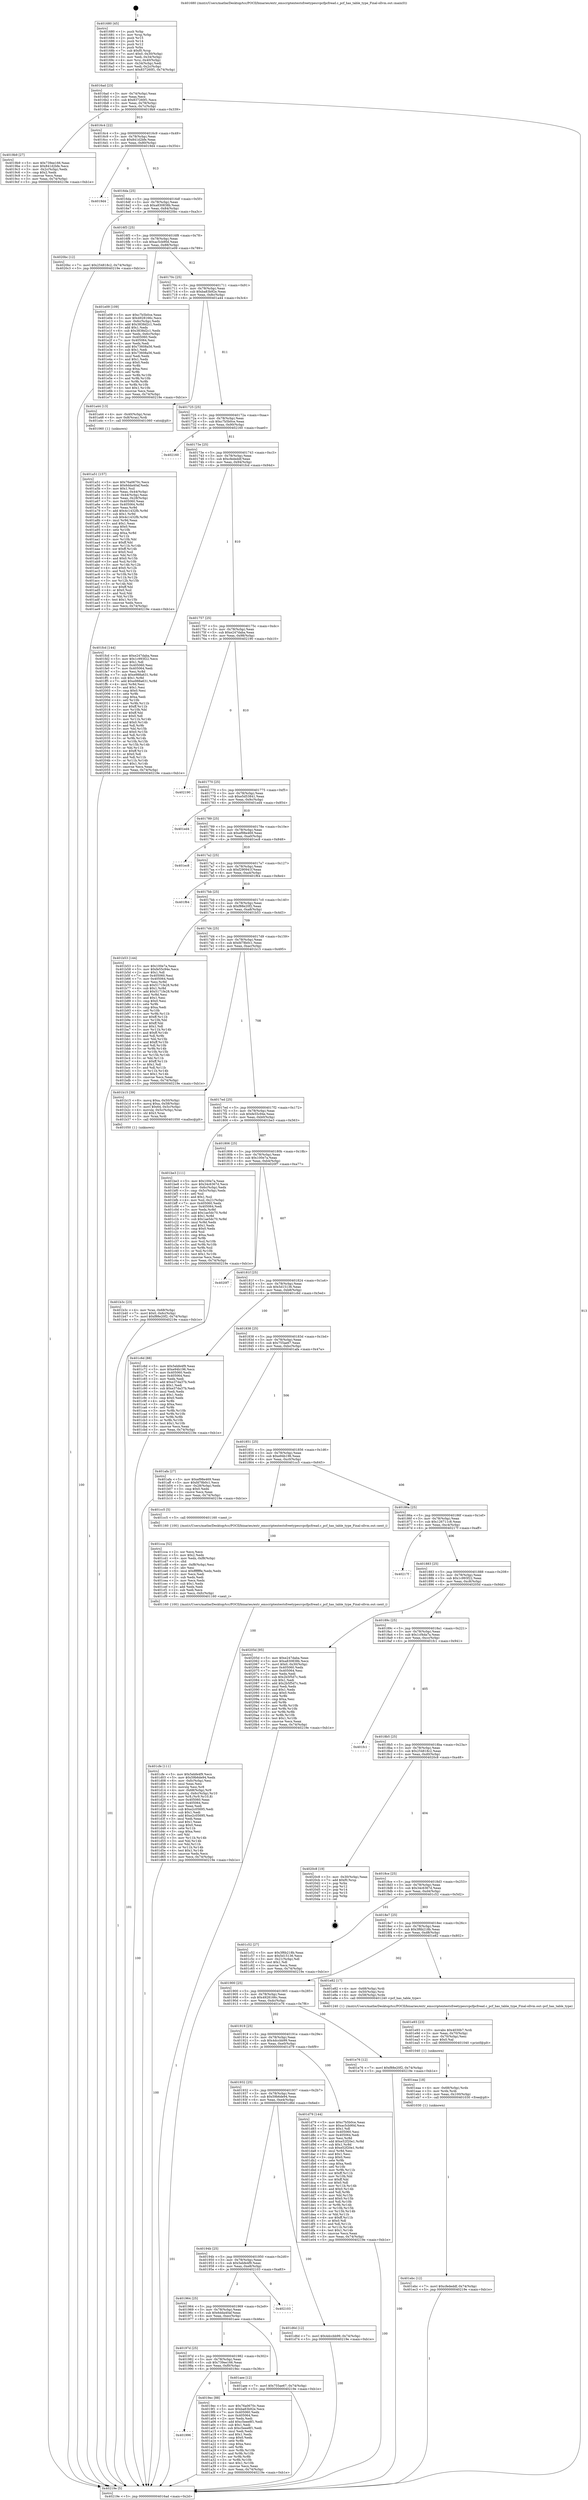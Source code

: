 digraph "0x401680" {
  label = "0x401680 (/mnt/c/Users/mathe/Desktop/tcc/POCII/binaries/extr_emscriptentestsfreetypesrcpcfpcfread.c_pcf_has_table_type_Final-ollvm.out::main(0))"
  labelloc = "t"
  node[shape=record]

  Entry [label="",width=0.3,height=0.3,shape=circle,fillcolor=black,style=filled]
  "0x4016ad" [label="{
     0x4016ad [23]\l
     | [instrs]\l
     &nbsp;&nbsp;0x4016ad \<+3\>: mov -0x74(%rbp),%eax\l
     &nbsp;&nbsp;0x4016b0 \<+2\>: mov %eax,%ecx\l
     &nbsp;&nbsp;0x4016b2 \<+6\>: sub $0x837260f1,%ecx\l
     &nbsp;&nbsp;0x4016b8 \<+3\>: mov %eax,-0x78(%rbp)\l
     &nbsp;&nbsp;0x4016bb \<+3\>: mov %ecx,-0x7c(%rbp)\l
     &nbsp;&nbsp;0x4016be \<+6\>: je 00000000004019b9 \<main+0x339\>\l
  }"]
  "0x4019b9" [label="{
     0x4019b9 [27]\l
     | [instrs]\l
     &nbsp;&nbsp;0x4019b9 \<+5\>: mov $0x739ee166,%eax\l
     &nbsp;&nbsp;0x4019be \<+5\>: mov $0x841d2bfe,%ecx\l
     &nbsp;&nbsp;0x4019c3 \<+3\>: mov -0x2c(%rbp),%edx\l
     &nbsp;&nbsp;0x4019c6 \<+3\>: cmp $0x2,%edx\l
     &nbsp;&nbsp;0x4019c9 \<+3\>: cmovne %ecx,%eax\l
     &nbsp;&nbsp;0x4019cc \<+3\>: mov %eax,-0x74(%rbp)\l
     &nbsp;&nbsp;0x4019cf \<+5\>: jmp 000000000040219e \<main+0xb1e\>\l
  }"]
  "0x4016c4" [label="{
     0x4016c4 [22]\l
     | [instrs]\l
     &nbsp;&nbsp;0x4016c4 \<+5\>: jmp 00000000004016c9 \<main+0x49\>\l
     &nbsp;&nbsp;0x4016c9 \<+3\>: mov -0x78(%rbp),%eax\l
     &nbsp;&nbsp;0x4016cc \<+5\>: sub $0x841d2bfe,%eax\l
     &nbsp;&nbsp;0x4016d1 \<+3\>: mov %eax,-0x80(%rbp)\l
     &nbsp;&nbsp;0x4016d4 \<+6\>: je 00000000004019d4 \<main+0x354\>\l
  }"]
  "0x40219e" [label="{
     0x40219e [5]\l
     | [instrs]\l
     &nbsp;&nbsp;0x40219e \<+5\>: jmp 00000000004016ad \<main+0x2d\>\l
  }"]
  "0x401680" [label="{
     0x401680 [45]\l
     | [instrs]\l
     &nbsp;&nbsp;0x401680 \<+1\>: push %rbp\l
     &nbsp;&nbsp;0x401681 \<+3\>: mov %rsp,%rbp\l
     &nbsp;&nbsp;0x401684 \<+2\>: push %r15\l
     &nbsp;&nbsp;0x401686 \<+2\>: push %r14\l
     &nbsp;&nbsp;0x401688 \<+2\>: push %r12\l
     &nbsp;&nbsp;0x40168a \<+1\>: push %rbx\l
     &nbsp;&nbsp;0x40168b \<+7\>: sub $0xf0,%rsp\l
     &nbsp;&nbsp;0x401692 \<+7\>: movl $0x0,-0x30(%rbp)\l
     &nbsp;&nbsp;0x401699 \<+3\>: mov %edi,-0x34(%rbp)\l
     &nbsp;&nbsp;0x40169c \<+4\>: mov %rsi,-0x40(%rbp)\l
     &nbsp;&nbsp;0x4016a0 \<+3\>: mov -0x34(%rbp),%edi\l
     &nbsp;&nbsp;0x4016a3 \<+3\>: mov %edi,-0x2c(%rbp)\l
     &nbsp;&nbsp;0x4016a6 \<+7\>: movl $0x837260f1,-0x74(%rbp)\l
  }"]
  Exit [label="",width=0.3,height=0.3,shape=circle,fillcolor=black,style=filled,peripheries=2]
  "0x4019d4" [label="{
     0x4019d4\l
  }", style=dashed]
  "0x4016da" [label="{
     0x4016da [25]\l
     | [instrs]\l
     &nbsp;&nbsp;0x4016da \<+5\>: jmp 00000000004016df \<main+0x5f\>\l
     &nbsp;&nbsp;0x4016df \<+3\>: mov -0x78(%rbp),%eax\l
     &nbsp;&nbsp;0x4016e2 \<+5\>: sub $0xa830838b,%eax\l
     &nbsp;&nbsp;0x4016e7 \<+6\>: mov %eax,-0x84(%rbp)\l
     &nbsp;&nbsp;0x4016ed \<+6\>: je 00000000004020bc \<main+0xa3c\>\l
  }"]
  "0x401ebc" [label="{
     0x401ebc [12]\l
     | [instrs]\l
     &nbsp;&nbsp;0x401ebc \<+7\>: movl $0xcfededdf,-0x74(%rbp)\l
     &nbsp;&nbsp;0x401ec3 \<+5\>: jmp 000000000040219e \<main+0xb1e\>\l
  }"]
  "0x4020bc" [label="{
     0x4020bc [12]\l
     | [instrs]\l
     &nbsp;&nbsp;0x4020bc \<+7\>: movl $0x254818c2,-0x74(%rbp)\l
     &nbsp;&nbsp;0x4020c3 \<+5\>: jmp 000000000040219e \<main+0xb1e\>\l
  }"]
  "0x4016f3" [label="{
     0x4016f3 [25]\l
     | [instrs]\l
     &nbsp;&nbsp;0x4016f3 \<+5\>: jmp 00000000004016f8 \<main+0x78\>\l
     &nbsp;&nbsp;0x4016f8 \<+3\>: mov -0x78(%rbp),%eax\l
     &nbsp;&nbsp;0x4016fb \<+5\>: sub $0xac5cb90d,%eax\l
     &nbsp;&nbsp;0x401700 \<+6\>: mov %eax,-0x88(%rbp)\l
     &nbsp;&nbsp;0x401706 \<+6\>: je 0000000000401e09 \<main+0x789\>\l
  }"]
  "0x401eaa" [label="{
     0x401eaa [18]\l
     | [instrs]\l
     &nbsp;&nbsp;0x401eaa \<+4\>: mov -0x68(%rbp),%rdx\l
     &nbsp;&nbsp;0x401eae \<+3\>: mov %rdx,%rdi\l
     &nbsp;&nbsp;0x401eb1 \<+6\>: mov %eax,-0x100(%rbp)\l
     &nbsp;&nbsp;0x401eb7 \<+5\>: call 0000000000401030 \<free@plt\>\l
     | [calls]\l
     &nbsp;&nbsp;0x401030 \{1\} (unknown)\l
  }"]
  "0x401e09" [label="{
     0x401e09 [109]\l
     | [instrs]\l
     &nbsp;&nbsp;0x401e09 \<+5\>: mov $0xc7b5b0ce,%eax\l
     &nbsp;&nbsp;0x401e0e \<+5\>: mov $0x4928166c,%ecx\l
     &nbsp;&nbsp;0x401e13 \<+3\>: mov -0x6c(%rbp),%edx\l
     &nbsp;&nbsp;0x401e16 \<+6\>: add $0x3838d2c1,%edx\l
     &nbsp;&nbsp;0x401e1c \<+3\>: add $0x1,%edx\l
     &nbsp;&nbsp;0x401e1f \<+6\>: sub $0x3838d2c1,%edx\l
     &nbsp;&nbsp;0x401e25 \<+3\>: mov %edx,-0x6c(%rbp)\l
     &nbsp;&nbsp;0x401e28 \<+7\>: mov 0x405060,%edx\l
     &nbsp;&nbsp;0x401e2f \<+7\>: mov 0x405064,%esi\l
     &nbsp;&nbsp;0x401e36 \<+2\>: mov %edx,%edi\l
     &nbsp;&nbsp;0x401e38 \<+6\>: add $0x73608a56,%edi\l
     &nbsp;&nbsp;0x401e3e \<+3\>: sub $0x1,%edi\l
     &nbsp;&nbsp;0x401e41 \<+6\>: sub $0x73608a56,%edi\l
     &nbsp;&nbsp;0x401e47 \<+3\>: imul %edi,%edx\l
     &nbsp;&nbsp;0x401e4a \<+3\>: and $0x1,%edx\l
     &nbsp;&nbsp;0x401e4d \<+3\>: cmp $0x0,%edx\l
     &nbsp;&nbsp;0x401e50 \<+4\>: sete %r8b\l
     &nbsp;&nbsp;0x401e54 \<+3\>: cmp $0xa,%esi\l
     &nbsp;&nbsp;0x401e57 \<+4\>: setl %r9b\l
     &nbsp;&nbsp;0x401e5b \<+3\>: mov %r8b,%r10b\l
     &nbsp;&nbsp;0x401e5e \<+3\>: and %r9b,%r10b\l
     &nbsp;&nbsp;0x401e61 \<+3\>: xor %r9b,%r8b\l
     &nbsp;&nbsp;0x401e64 \<+3\>: or %r8b,%r10b\l
     &nbsp;&nbsp;0x401e67 \<+4\>: test $0x1,%r10b\l
     &nbsp;&nbsp;0x401e6b \<+3\>: cmovne %ecx,%eax\l
     &nbsp;&nbsp;0x401e6e \<+3\>: mov %eax,-0x74(%rbp)\l
     &nbsp;&nbsp;0x401e71 \<+5\>: jmp 000000000040219e \<main+0xb1e\>\l
  }"]
  "0x40170c" [label="{
     0x40170c [25]\l
     | [instrs]\l
     &nbsp;&nbsp;0x40170c \<+5\>: jmp 0000000000401711 \<main+0x91\>\l
     &nbsp;&nbsp;0x401711 \<+3\>: mov -0x78(%rbp),%eax\l
     &nbsp;&nbsp;0x401714 \<+5\>: sub $0xba83b92e,%eax\l
     &nbsp;&nbsp;0x401719 \<+6\>: mov %eax,-0x8c(%rbp)\l
     &nbsp;&nbsp;0x40171f \<+6\>: je 0000000000401a44 \<main+0x3c4\>\l
  }"]
  "0x401e93" [label="{
     0x401e93 [23]\l
     | [instrs]\l
     &nbsp;&nbsp;0x401e93 \<+10\>: movabs $0x4030b7,%rdi\l
     &nbsp;&nbsp;0x401e9d \<+3\>: mov %eax,-0x70(%rbp)\l
     &nbsp;&nbsp;0x401ea0 \<+3\>: mov -0x70(%rbp),%esi\l
     &nbsp;&nbsp;0x401ea3 \<+2\>: mov $0x0,%al\l
     &nbsp;&nbsp;0x401ea5 \<+5\>: call 0000000000401040 \<printf@plt\>\l
     | [calls]\l
     &nbsp;&nbsp;0x401040 \{1\} (unknown)\l
  }"]
  "0x401a44" [label="{
     0x401a44 [13]\l
     | [instrs]\l
     &nbsp;&nbsp;0x401a44 \<+4\>: mov -0x40(%rbp),%rax\l
     &nbsp;&nbsp;0x401a48 \<+4\>: mov 0x8(%rax),%rdi\l
     &nbsp;&nbsp;0x401a4c \<+5\>: call 0000000000401060 \<atoi@plt\>\l
     | [calls]\l
     &nbsp;&nbsp;0x401060 \{1\} (unknown)\l
  }"]
  "0x401725" [label="{
     0x401725 [25]\l
     | [instrs]\l
     &nbsp;&nbsp;0x401725 \<+5\>: jmp 000000000040172a \<main+0xaa\>\l
     &nbsp;&nbsp;0x40172a \<+3\>: mov -0x78(%rbp),%eax\l
     &nbsp;&nbsp;0x40172d \<+5\>: sub $0xc7b5b0ce,%eax\l
     &nbsp;&nbsp;0x401732 \<+6\>: mov %eax,-0x90(%rbp)\l
     &nbsp;&nbsp;0x401738 \<+6\>: je 0000000000402160 \<main+0xae0\>\l
  }"]
  "0x401cfe" [label="{
     0x401cfe [111]\l
     | [instrs]\l
     &nbsp;&nbsp;0x401cfe \<+5\>: mov $0x5ebfe4f9,%ecx\l
     &nbsp;&nbsp;0x401d03 \<+5\>: mov $0x59b6de94,%edx\l
     &nbsp;&nbsp;0x401d08 \<+6\>: mov -0xfc(%rbp),%esi\l
     &nbsp;&nbsp;0x401d0e \<+3\>: imul %eax,%esi\l
     &nbsp;&nbsp;0x401d11 \<+3\>: movslq %esi,%r8\l
     &nbsp;&nbsp;0x401d14 \<+4\>: mov -0x68(%rbp),%r9\l
     &nbsp;&nbsp;0x401d18 \<+4\>: movslq -0x6c(%rbp),%r10\l
     &nbsp;&nbsp;0x401d1c \<+4\>: mov %r8,(%r9,%r10,8)\l
     &nbsp;&nbsp;0x401d20 \<+7\>: mov 0x405060,%eax\l
     &nbsp;&nbsp;0x401d27 \<+7\>: mov 0x405064,%esi\l
     &nbsp;&nbsp;0x401d2e \<+2\>: mov %eax,%edi\l
     &nbsp;&nbsp;0x401d30 \<+6\>: sub $0xe2c05695,%edi\l
     &nbsp;&nbsp;0x401d36 \<+3\>: sub $0x1,%edi\l
     &nbsp;&nbsp;0x401d39 \<+6\>: add $0xe2c05695,%edi\l
     &nbsp;&nbsp;0x401d3f \<+3\>: imul %edi,%eax\l
     &nbsp;&nbsp;0x401d42 \<+3\>: and $0x1,%eax\l
     &nbsp;&nbsp;0x401d45 \<+3\>: cmp $0x0,%eax\l
     &nbsp;&nbsp;0x401d48 \<+4\>: sete %r11b\l
     &nbsp;&nbsp;0x401d4c \<+3\>: cmp $0xa,%esi\l
     &nbsp;&nbsp;0x401d4f \<+3\>: setl %bl\l
     &nbsp;&nbsp;0x401d52 \<+3\>: mov %r11b,%r14b\l
     &nbsp;&nbsp;0x401d55 \<+3\>: and %bl,%r14b\l
     &nbsp;&nbsp;0x401d58 \<+3\>: xor %bl,%r11b\l
     &nbsp;&nbsp;0x401d5b \<+3\>: or %r11b,%r14b\l
     &nbsp;&nbsp;0x401d5e \<+4\>: test $0x1,%r14b\l
     &nbsp;&nbsp;0x401d62 \<+3\>: cmovne %edx,%ecx\l
     &nbsp;&nbsp;0x401d65 \<+3\>: mov %ecx,-0x74(%rbp)\l
     &nbsp;&nbsp;0x401d68 \<+5\>: jmp 000000000040219e \<main+0xb1e\>\l
  }"]
  "0x402160" [label="{
     0x402160\l
  }", style=dashed]
  "0x40173e" [label="{
     0x40173e [25]\l
     | [instrs]\l
     &nbsp;&nbsp;0x40173e \<+5\>: jmp 0000000000401743 \<main+0xc3\>\l
     &nbsp;&nbsp;0x401743 \<+3\>: mov -0x78(%rbp),%eax\l
     &nbsp;&nbsp;0x401746 \<+5\>: sub $0xcfededdf,%eax\l
     &nbsp;&nbsp;0x40174b \<+6\>: mov %eax,-0x94(%rbp)\l
     &nbsp;&nbsp;0x401751 \<+6\>: je 0000000000401fcd \<main+0x94d\>\l
  }"]
  "0x401cca" [label="{
     0x401cca [52]\l
     | [instrs]\l
     &nbsp;&nbsp;0x401cca \<+2\>: xor %ecx,%ecx\l
     &nbsp;&nbsp;0x401ccc \<+5\>: mov $0x2,%edx\l
     &nbsp;&nbsp;0x401cd1 \<+6\>: mov %edx,-0xf8(%rbp)\l
     &nbsp;&nbsp;0x401cd7 \<+1\>: cltd\l
     &nbsp;&nbsp;0x401cd8 \<+6\>: mov -0xf8(%rbp),%esi\l
     &nbsp;&nbsp;0x401cde \<+2\>: idiv %esi\l
     &nbsp;&nbsp;0x401ce0 \<+6\>: imul $0xfffffffe,%edx,%edx\l
     &nbsp;&nbsp;0x401ce6 \<+2\>: mov %ecx,%edi\l
     &nbsp;&nbsp;0x401ce8 \<+2\>: sub %edx,%edi\l
     &nbsp;&nbsp;0x401cea \<+2\>: mov %ecx,%edx\l
     &nbsp;&nbsp;0x401cec \<+3\>: sub $0x1,%edx\l
     &nbsp;&nbsp;0x401cef \<+2\>: add %edx,%edi\l
     &nbsp;&nbsp;0x401cf1 \<+2\>: sub %edi,%ecx\l
     &nbsp;&nbsp;0x401cf3 \<+6\>: mov %ecx,-0xfc(%rbp)\l
     &nbsp;&nbsp;0x401cf9 \<+5\>: call 0000000000401160 \<next_i\>\l
     | [calls]\l
     &nbsp;&nbsp;0x401160 \{100\} (/mnt/c/Users/mathe/Desktop/tcc/POCII/binaries/extr_emscriptentestsfreetypesrcpcfpcfread.c_pcf_has_table_type_Final-ollvm.out::next_i)\l
  }"]
  "0x401fcd" [label="{
     0x401fcd [144]\l
     | [instrs]\l
     &nbsp;&nbsp;0x401fcd \<+5\>: mov $0xe247daba,%eax\l
     &nbsp;&nbsp;0x401fd2 \<+5\>: mov $0x1c993f22,%ecx\l
     &nbsp;&nbsp;0x401fd7 \<+2\>: mov $0x1,%dl\l
     &nbsp;&nbsp;0x401fd9 \<+7\>: mov 0x405060,%esi\l
     &nbsp;&nbsp;0x401fe0 \<+7\>: mov 0x405064,%edi\l
     &nbsp;&nbsp;0x401fe7 \<+3\>: mov %esi,%r8d\l
     &nbsp;&nbsp;0x401fea \<+7\>: sub $0xe988a631,%r8d\l
     &nbsp;&nbsp;0x401ff1 \<+4\>: sub $0x1,%r8d\l
     &nbsp;&nbsp;0x401ff5 \<+7\>: add $0xe988a631,%r8d\l
     &nbsp;&nbsp;0x401ffc \<+4\>: imul %r8d,%esi\l
     &nbsp;&nbsp;0x402000 \<+3\>: and $0x1,%esi\l
     &nbsp;&nbsp;0x402003 \<+3\>: cmp $0x0,%esi\l
     &nbsp;&nbsp;0x402006 \<+4\>: sete %r9b\l
     &nbsp;&nbsp;0x40200a \<+3\>: cmp $0xa,%edi\l
     &nbsp;&nbsp;0x40200d \<+4\>: setl %r10b\l
     &nbsp;&nbsp;0x402011 \<+3\>: mov %r9b,%r11b\l
     &nbsp;&nbsp;0x402014 \<+4\>: xor $0xff,%r11b\l
     &nbsp;&nbsp;0x402018 \<+3\>: mov %r10b,%bl\l
     &nbsp;&nbsp;0x40201b \<+3\>: xor $0xff,%bl\l
     &nbsp;&nbsp;0x40201e \<+3\>: xor $0x0,%dl\l
     &nbsp;&nbsp;0x402021 \<+3\>: mov %r11b,%r14b\l
     &nbsp;&nbsp;0x402024 \<+4\>: and $0x0,%r14b\l
     &nbsp;&nbsp;0x402028 \<+3\>: and %dl,%r9b\l
     &nbsp;&nbsp;0x40202b \<+3\>: mov %bl,%r15b\l
     &nbsp;&nbsp;0x40202e \<+4\>: and $0x0,%r15b\l
     &nbsp;&nbsp;0x402032 \<+3\>: and %dl,%r10b\l
     &nbsp;&nbsp;0x402035 \<+3\>: or %r9b,%r14b\l
     &nbsp;&nbsp;0x402038 \<+3\>: or %r10b,%r15b\l
     &nbsp;&nbsp;0x40203b \<+3\>: xor %r15b,%r14b\l
     &nbsp;&nbsp;0x40203e \<+3\>: or %bl,%r11b\l
     &nbsp;&nbsp;0x402041 \<+4\>: xor $0xff,%r11b\l
     &nbsp;&nbsp;0x402045 \<+3\>: or $0x0,%dl\l
     &nbsp;&nbsp;0x402048 \<+3\>: and %dl,%r11b\l
     &nbsp;&nbsp;0x40204b \<+3\>: or %r11b,%r14b\l
     &nbsp;&nbsp;0x40204e \<+4\>: test $0x1,%r14b\l
     &nbsp;&nbsp;0x402052 \<+3\>: cmovne %ecx,%eax\l
     &nbsp;&nbsp;0x402055 \<+3\>: mov %eax,-0x74(%rbp)\l
     &nbsp;&nbsp;0x402058 \<+5\>: jmp 000000000040219e \<main+0xb1e\>\l
  }"]
  "0x401757" [label="{
     0x401757 [25]\l
     | [instrs]\l
     &nbsp;&nbsp;0x401757 \<+5\>: jmp 000000000040175c \<main+0xdc\>\l
     &nbsp;&nbsp;0x40175c \<+3\>: mov -0x78(%rbp),%eax\l
     &nbsp;&nbsp;0x40175f \<+5\>: sub $0xe247daba,%eax\l
     &nbsp;&nbsp;0x401764 \<+6\>: mov %eax,-0x98(%rbp)\l
     &nbsp;&nbsp;0x40176a \<+6\>: je 0000000000402190 \<main+0xb10\>\l
  }"]
  "0x401b3c" [label="{
     0x401b3c [23]\l
     | [instrs]\l
     &nbsp;&nbsp;0x401b3c \<+4\>: mov %rax,-0x68(%rbp)\l
     &nbsp;&nbsp;0x401b40 \<+7\>: movl $0x0,-0x6c(%rbp)\l
     &nbsp;&nbsp;0x401b47 \<+7\>: movl $0xf88e20f2,-0x74(%rbp)\l
     &nbsp;&nbsp;0x401b4e \<+5\>: jmp 000000000040219e \<main+0xb1e\>\l
  }"]
  "0x402190" [label="{
     0x402190\l
  }", style=dashed]
  "0x401770" [label="{
     0x401770 [25]\l
     | [instrs]\l
     &nbsp;&nbsp;0x401770 \<+5\>: jmp 0000000000401775 \<main+0xf5\>\l
     &nbsp;&nbsp;0x401775 \<+3\>: mov -0x78(%rbp),%eax\l
     &nbsp;&nbsp;0x401778 \<+5\>: sub $0xe5d53841,%eax\l
     &nbsp;&nbsp;0x40177d \<+6\>: mov %eax,-0x9c(%rbp)\l
     &nbsp;&nbsp;0x401783 \<+6\>: je 0000000000401ed4 \<main+0x854\>\l
  }"]
  "0x401a51" [label="{
     0x401a51 [157]\l
     | [instrs]\l
     &nbsp;&nbsp;0x401a51 \<+5\>: mov $0x76a0670c,%ecx\l
     &nbsp;&nbsp;0x401a56 \<+5\>: mov $0x6dda40af,%edx\l
     &nbsp;&nbsp;0x401a5b \<+3\>: mov $0x1,%sil\l
     &nbsp;&nbsp;0x401a5e \<+3\>: mov %eax,-0x44(%rbp)\l
     &nbsp;&nbsp;0x401a61 \<+3\>: mov -0x44(%rbp),%eax\l
     &nbsp;&nbsp;0x401a64 \<+3\>: mov %eax,-0x28(%rbp)\l
     &nbsp;&nbsp;0x401a67 \<+7\>: mov 0x405060,%eax\l
     &nbsp;&nbsp;0x401a6e \<+8\>: mov 0x405064,%r8d\l
     &nbsp;&nbsp;0x401a76 \<+3\>: mov %eax,%r9d\l
     &nbsp;&nbsp;0x401a79 \<+7\>: add $0x4c1432fb,%r9d\l
     &nbsp;&nbsp;0x401a80 \<+4\>: sub $0x1,%r9d\l
     &nbsp;&nbsp;0x401a84 \<+7\>: sub $0x4c1432fb,%r9d\l
     &nbsp;&nbsp;0x401a8b \<+4\>: imul %r9d,%eax\l
     &nbsp;&nbsp;0x401a8f \<+3\>: and $0x1,%eax\l
     &nbsp;&nbsp;0x401a92 \<+3\>: cmp $0x0,%eax\l
     &nbsp;&nbsp;0x401a95 \<+4\>: sete %r10b\l
     &nbsp;&nbsp;0x401a99 \<+4\>: cmp $0xa,%r8d\l
     &nbsp;&nbsp;0x401a9d \<+4\>: setl %r11b\l
     &nbsp;&nbsp;0x401aa1 \<+3\>: mov %r10b,%bl\l
     &nbsp;&nbsp;0x401aa4 \<+3\>: xor $0xff,%bl\l
     &nbsp;&nbsp;0x401aa7 \<+3\>: mov %r11b,%r14b\l
     &nbsp;&nbsp;0x401aaa \<+4\>: xor $0xff,%r14b\l
     &nbsp;&nbsp;0x401aae \<+4\>: xor $0x0,%sil\l
     &nbsp;&nbsp;0x401ab2 \<+3\>: mov %bl,%r15b\l
     &nbsp;&nbsp;0x401ab5 \<+4\>: and $0x0,%r15b\l
     &nbsp;&nbsp;0x401ab9 \<+3\>: and %sil,%r10b\l
     &nbsp;&nbsp;0x401abc \<+3\>: mov %r14b,%r12b\l
     &nbsp;&nbsp;0x401abf \<+4\>: and $0x0,%r12b\l
     &nbsp;&nbsp;0x401ac3 \<+3\>: and %sil,%r11b\l
     &nbsp;&nbsp;0x401ac6 \<+3\>: or %r10b,%r15b\l
     &nbsp;&nbsp;0x401ac9 \<+3\>: or %r11b,%r12b\l
     &nbsp;&nbsp;0x401acc \<+3\>: xor %r12b,%r15b\l
     &nbsp;&nbsp;0x401acf \<+3\>: or %r14b,%bl\l
     &nbsp;&nbsp;0x401ad2 \<+3\>: xor $0xff,%bl\l
     &nbsp;&nbsp;0x401ad5 \<+4\>: or $0x0,%sil\l
     &nbsp;&nbsp;0x401ad9 \<+3\>: and %sil,%bl\l
     &nbsp;&nbsp;0x401adc \<+3\>: or %bl,%r15b\l
     &nbsp;&nbsp;0x401adf \<+4\>: test $0x1,%r15b\l
     &nbsp;&nbsp;0x401ae3 \<+3\>: cmovne %edx,%ecx\l
     &nbsp;&nbsp;0x401ae6 \<+3\>: mov %ecx,-0x74(%rbp)\l
     &nbsp;&nbsp;0x401ae9 \<+5\>: jmp 000000000040219e \<main+0xb1e\>\l
  }"]
  "0x401ed4" [label="{
     0x401ed4\l
  }", style=dashed]
  "0x401789" [label="{
     0x401789 [25]\l
     | [instrs]\l
     &nbsp;&nbsp;0x401789 \<+5\>: jmp 000000000040178e \<main+0x10e\>\l
     &nbsp;&nbsp;0x40178e \<+3\>: mov -0x78(%rbp),%eax\l
     &nbsp;&nbsp;0x401791 \<+5\>: sub $0xef98e469,%eax\l
     &nbsp;&nbsp;0x401796 \<+6\>: mov %eax,-0xa0(%rbp)\l
     &nbsp;&nbsp;0x40179c \<+6\>: je 0000000000401ec8 \<main+0x848\>\l
  }"]
  "0x401996" [label="{
     0x401996\l
  }", style=dashed]
  "0x401ec8" [label="{
     0x401ec8\l
  }", style=dashed]
  "0x4017a2" [label="{
     0x4017a2 [25]\l
     | [instrs]\l
     &nbsp;&nbsp;0x4017a2 \<+5\>: jmp 00000000004017a7 \<main+0x127\>\l
     &nbsp;&nbsp;0x4017a7 \<+3\>: mov -0x78(%rbp),%eax\l
     &nbsp;&nbsp;0x4017aa \<+5\>: sub $0xf290941f,%eax\l
     &nbsp;&nbsp;0x4017af \<+6\>: mov %eax,-0xa4(%rbp)\l
     &nbsp;&nbsp;0x4017b5 \<+6\>: je 0000000000401f64 \<main+0x8e4\>\l
  }"]
  "0x4019ec" [label="{
     0x4019ec [88]\l
     | [instrs]\l
     &nbsp;&nbsp;0x4019ec \<+5\>: mov $0x76a0670c,%eax\l
     &nbsp;&nbsp;0x4019f1 \<+5\>: mov $0xba83b92e,%ecx\l
     &nbsp;&nbsp;0x4019f6 \<+7\>: mov 0x405060,%edx\l
     &nbsp;&nbsp;0x4019fd \<+7\>: mov 0x405064,%esi\l
     &nbsp;&nbsp;0x401a04 \<+2\>: mov %edx,%edi\l
     &nbsp;&nbsp;0x401a06 \<+6\>: add $0xc5eee8f1,%edi\l
     &nbsp;&nbsp;0x401a0c \<+3\>: sub $0x1,%edi\l
     &nbsp;&nbsp;0x401a0f \<+6\>: sub $0xc5eee8f1,%edi\l
     &nbsp;&nbsp;0x401a15 \<+3\>: imul %edi,%edx\l
     &nbsp;&nbsp;0x401a18 \<+3\>: and $0x1,%edx\l
     &nbsp;&nbsp;0x401a1b \<+3\>: cmp $0x0,%edx\l
     &nbsp;&nbsp;0x401a1e \<+4\>: sete %r8b\l
     &nbsp;&nbsp;0x401a22 \<+3\>: cmp $0xa,%esi\l
     &nbsp;&nbsp;0x401a25 \<+4\>: setl %r9b\l
     &nbsp;&nbsp;0x401a29 \<+3\>: mov %r8b,%r10b\l
     &nbsp;&nbsp;0x401a2c \<+3\>: and %r9b,%r10b\l
     &nbsp;&nbsp;0x401a2f \<+3\>: xor %r9b,%r8b\l
     &nbsp;&nbsp;0x401a32 \<+3\>: or %r8b,%r10b\l
     &nbsp;&nbsp;0x401a35 \<+4\>: test $0x1,%r10b\l
     &nbsp;&nbsp;0x401a39 \<+3\>: cmovne %ecx,%eax\l
     &nbsp;&nbsp;0x401a3c \<+3\>: mov %eax,-0x74(%rbp)\l
     &nbsp;&nbsp;0x401a3f \<+5\>: jmp 000000000040219e \<main+0xb1e\>\l
  }"]
  "0x401f64" [label="{
     0x401f64\l
  }", style=dashed]
  "0x4017bb" [label="{
     0x4017bb [25]\l
     | [instrs]\l
     &nbsp;&nbsp;0x4017bb \<+5\>: jmp 00000000004017c0 \<main+0x140\>\l
     &nbsp;&nbsp;0x4017c0 \<+3\>: mov -0x78(%rbp),%eax\l
     &nbsp;&nbsp;0x4017c3 \<+5\>: sub $0xf88e20f2,%eax\l
     &nbsp;&nbsp;0x4017c8 \<+6\>: mov %eax,-0xa8(%rbp)\l
     &nbsp;&nbsp;0x4017ce \<+6\>: je 0000000000401b53 \<main+0x4d3\>\l
  }"]
  "0x40197d" [label="{
     0x40197d [25]\l
     | [instrs]\l
     &nbsp;&nbsp;0x40197d \<+5\>: jmp 0000000000401982 \<main+0x302\>\l
     &nbsp;&nbsp;0x401982 \<+3\>: mov -0x78(%rbp),%eax\l
     &nbsp;&nbsp;0x401985 \<+5\>: sub $0x739ee166,%eax\l
     &nbsp;&nbsp;0x40198a \<+6\>: mov %eax,-0xf0(%rbp)\l
     &nbsp;&nbsp;0x401990 \<+6\>: je 00000000004019ec \<main+0x36c\>\l
  }"]
  "0x401b53" [label="{
     0x401b53 [144]\l
     | [instrs]\l
     &nbsp;&nbsp;0x401b53 \<+5\>: mov $0x100e7a,%eax\l
     &nbsp;&nbsp;0x401b58 \<+5\>: mov $0xfe55c94e,%ecx\l
     &nbsp;&nbsp;0x401b5d \<+2\>: mov $0x1,%dl\l
     &nbsp;&nbsp;0x401b5f \<+7\>: mov 0x405060,%esi\l
     &nbsp;&nbsp;0x401b66 \<+7\>: mov 0x405064,%edi\l
     &nbsp;&nbsp;0x401b6d \<+3\>: mov %esi,%r8d\l
     &nbsp;&nbsp;0x401b70 \<+7\>: sub $0x5171fe28,%r8d\l
     &nbsp;&nbsp;0x401b77 \<+4\>: sub $0x1,%r8d\l
     &nbsp;&nbsp;0x401b7b \<+7\>: add $0x5171fe28,%r8d\l
     &nbsp;&nbsp;0x401b82 \<+4\>: imul %r8d,%esi\l
     &nbsp;&nbsp;0x401b86 \<+3\>: and $0x1,%esi\l
     &nbsp;&nbsp;0x401b89 \<+3\>: cmp $0x0,%esi\l
     &nbsp;&nbsp;0x401b8c \<+4\>: sete %r9b\l
     &nbsp;&nbsp;0x401b90 \<+3\>: cmp $0xa,%edi\l
     &nbsp;&nbsp;0x401b93 \<+4\>: setl %r10b\l
     &nbsp;&nbsp;0x401b97 \<+3\>: mov %r9b,%r11b\l
     &nbsp;&nbsp;0x401b9a \<+4\>: xor $0xff,%r11b\l
     &nbsp;&nbsp;0x401b9e \<+3\>: mov %r10b,%bl\l
     &nbsp;&nbsp;0x401ba1 \<+3\>: xor $0xff,%bl\l
     &nbsp;&nbsp;0x401ba4 \<+3\>: xor $0x1,%dl\l
     &nbsp;&nbsp;0x401ba7 \<+3\>: mov %r11b,%r14b\l
     &nbsp;&nbsp;0x401baa \<+4\>: and $0xff,%r14b\l
     &nbsp;&nbsp;0x401bae \<+3\>: and %dl,%r9b\l
     &nbsp;&nbsp;0x401bb1 \<+3\>: mov %bl,%r15b\l
     &nbsp;&nbsp;0x401bb4 \<+4\>: and $0xff,%r15b\l
     &nbsp;&nbsp;0x401bb8 \<+3\>: and %dl,%r10b\l
     &nbsp;&nbsp;0x401bbb \<+3\>: or %r9b,%r14b\l
     &nbsp;&nbsp;0x401bbe \<+3\>: or %r10b,%r15b\l
     &nbsp;&nbsp;0x401bc1 \<+3\>: xor %r15b,%r14b\l
     &nbsp;&nbsp;0x401bc4 \<+3\>: or %bl,%r11b\l
     &nbsp;&nbsp;0x401bc7 \<+4\>: xor $0xff,%r11b\l
     &nbsp;&nbsp;0x401bcb \<+3\>: or $0x1,%dl\l
     &nbsp;&nbsp;0x401bce \<+3\>: and %dl,%r11b\l
     &nbsp;&nbsp;0x401bd1 \<+3\>: or %r11b,%r14b\l
     &nbsp;&nbsp;0x401bd4 \<+4\>: test $0x1,%r14b\l
     &nbsp;&nbsp;0x401bd8 \<+3\>: cmovne %ecx,%eax\l
     &nbsp;&nbsp;0x401bdb \<+3\>: mov %eax,-0x74(%rbp)\l
     &nbsp;&nbsp;0x401bde \<+5\>: jmp 000000000040219e \<main+0xb1e\>\l
  }"]
  "0x4017d4" [label="{
     0x4017d4 [25]\l
     | [instrs]\l
     &nbsp;&nbsp;0x4017d4 \<+5\>: jmp 00000000004017d9 \<main+0x159\>\l
     &nbsp;&nbsp;0x4017d9 \<+3\>: mov -0x78(%rbp),%eax\l
     &nbsp;&nbsp;0x4017dc \<+5\>: sub $0xfd78b0c1,%eax\l
     &nbsp;&nbsp;0x4017e1 \<+6\>: mov %eax,-0xac(%rbp)\l
     &nbsp;&nbsp;0x4017e7 \<+6\>: je 0000000000401b15 \<main+0x495\>\l
  }"]
  "0x401aee" [label="{
     0x401aee [12]\l
     | [instrs]\l
     &nbsp;&nbsp;0x401aee \<+7\>: movl $0x755ae67,-0x74(%rbp)\l
     &nbsp;&nbsp;0x401af5 \<+5\>: jmp 000000000040219e \<main+0xb1e\>\l
  }"]
  "0x401b15" [label="{
     0x401b15 [39]\l
     | [instrs]\l
     &nbsp;&nbsp;0x401b15 \<+8\>: movq $0xa,-0x50(%rbp)\l
     &nbsp;&nbsp;0x401b1d \<+8\>: movq $0xa,-0x58(%rbp)\l
     &nbsp;&nbsp;0x401b25 \<+7\>: movl $0x64,-0x5c(%rbp)\l
     &nbsp;&nbsp;0x401b2c \<+4\>: movslq -0x5c(%rbp),%rax\l
     &nbsp;&nbsp;0x401b30 \<+4\>: shl $0x3,%rax\l
     &nbsp;&nbsp;0x401b34 \<+3\>: mov %rax,%rdi\l
     &nbsp;&nbsp;0x401b37 \<+5\>: call 0000000000401050 \<malloc@plt\>\l
     | [calls]\l
     &nbsp;&nbsp;0x401050 \{1\} (unknown)\l
  }"]
  "0x4017ed" [label="{
     0x4017ed [25]\l
     | [instrs]\l
     &nbsp;&nbsp;0x4017ed \<+5\>: jmp 00000000004017f2 \<main+0x172\>\l
     &nbsp;&nbsp;0x4017f2 \<+3\>: mov -0x78(%rbp),%eax\l
     &nbsp;&nbsp;0x4017f5 \<+5\>: sub $0xfe55c94e,%eax\l
     &nbsp;&nbsp;0x4017fa \<+6\>: mov %eax,-0xb0(%rbp)\l
     &nbsp;&nbsp;0x401800 \<+6\>: je 0000000000401be3 \<main+0x563\>\l
  }"]
  "0x401964" [label="{
     0x401964 [25]\l
     | [instrs]\l
     &nbsp;&nbsp;0x401964 \<+5\>: jmp 0000000000401969 \<main+0x2e9\>\l
     &nbsp;&nbsp;0x401969 \<+3\>: mov -0x78(%rbp),%eax\l
     &nbsp;&nbsp;0x40196c \<+5\>: sub $0x6dda40af,%eax\l
     &nbsp;&nbsp;0x401971 \<+6\>: mov %eax,-0xec(%rbp)\l
     &nbsp;&nbsp;0x401977 \<+6\>: je 0000000000401aee \<main+0x46e\>\l
  }"]
  "0x401be3" [label="{
     0x401be3 [111]\l
     | [instrs]\l
     &nbsp;&nbsp;0x401be3 \<+5\>: mov $0x100e7a,%eax\l
     &nbsp;&nbsp;0x401be8 \<+5\>: mov $0x34c6367d,%ecx\l
     &nbsp;&nbsp;0x401bed \<+3\>: mov -0x6c(%rbp),%edx\l
     &nbsp;&nbsp;0x401bf0 \<+3\>: cmp -0x5c(%rbp),%edx\l
     &nbsp;&nbsp;0x401bf3 \<+4\>: setl %sil\l
     &nbsp;&nbsp;0x401bf7 \<+4\>: and $0x1,%sil\l
     &nbsp;&nbsp;0x401bfb \<+4\>: mov %sil,-0x21(%rbp)\l
     &nbsp;&nbsp;0x401bff \<+7\>: mov 0x405060,%edx\l
     &nbsp;&nbsp;0x401c06 \<+7\>: mov 0x405064,%edi\l
     &nbsp;&nbsp;0x401c0d \<+3\>: mov %edx,%r8d\l
     &nbsp;&nbsp;0x401c10 \<+7\>: add $0x1ae5dc70,%r8d\l
     &nbsp;&nbsp;0x401c17 \<+4\>: sub $0x1,%r8d\l
     &nbsp;&nbsp;0x401c1b \<+7\>: sub $0x1ae5dc70,%r8d\l
     &nbsp;&nbsp;0x401c22 \<+4\>: imul %r8d,%edx\l
     &nbsp;&nbsp;0x401c26 \<+3\>: and $0x1,%edx\l
     &nbsp;&nbsp;0x401c29 \<+3\>: cmp $0x0,%edx\l
     &nbsp;&nbsp;0x401c2c \<+4\>: sete %sil\l
     &nbsp;&nbsp;0x401c30 \<+3\>: cmp $0xa,%edi\l
     &nbsp;&nbsp;0x401c33 \<+4\>: setl %r9b\l
     &nbsp;&nbsp;0x401c37 \<+3\>: mov %sil,%r10b\l
     &nbsp;&nbsp;0x401c3a \<+3\>: and %r9b,%r10b\l
     &nbsp;&nbsp;0x401c3d \<+3\>: xor %r9b,%sil\l
     &nbsp;&nbsp;0x401c40 \<+3\>: or %sil,%r10b\l
     &nbsp;&nbsp;0x401c43 \<+4\>: test $0x1,%r10b\l
     &nbsp;&nbsp;0x401c47 \<+3\>: cmovne %ecx,%eax\l
     &nbsp;&nbsp;0x401c4a \<+3\>: mov %eax,-0x74(%rbp)\l
     &nbsp;&nbsp;0x401c4d \<+5\>: jmp 000000000040219e \<main+0xb1e\>\l
  }"]
  "0x401806" [label="{
     0x401806 [25]\l
     | [instrs]\l
     &nbsp;&nbsp;0x401806 \<+5\>: jmp 000000000040180b \<main+0x18b\>\l
     &nbsp;&nbsp;0x40180b \<+3\>: mov -0x78(%rbp),%eax\l
     &nbsp;&nbsp;0x40180e \<+5\>: sub $0x100e7a,%eax\l
     &nbsp;&nbsp;0x401813 \<+6\>: mov %eax,-0xb4(%rbp)\l
     &nbsp;&nbsp;0x401819 \<+6\>: je 00000000004020f7 \<main+0xa77\>\l
  }"]
  "0x402103" [label="{
     0x402103\l
  }", style=dashed]
  "0x4020f7" [label="{
     0x4020f7\l
  }", style=dashed]
  "0x40181f" [label="{
     0x40181f [25]\l
     | [instrs]\l
     &nbsp;&nbsp;0x40181f \<+5\>: jmp 0000000000401824 \<main+0x1a4\>\l
     &nbsp;&nbsp;0x401824 \<+3\>: mov -0x78(%rbp),%eax\l
     &nbsp;&nbsp;0x401827 \<+5\>: sub $0x5d15136,%eax\l
     &nbsp;&nbsp;0x40182c \<+6\>: mov %eax,-0xb8(%rbp)\l
     &nbsp;&nbsp;0x401832 \<+6\>: je 0000000000401c6d \<main+0x5ed\>\l
  }"]
  "0x40194b" [label="{
     0x40194b [25]\l
     | [instrs]\l
     &nbsp;&nbsp;0x40194b \<+5\>: jmp 0000000000401950 \<main+0x2d0\>\l
     &nbsp;&nbsp;0x401950 \<+3\>: mov -0x78(%rbp),%eax\l
     &nbsp;&nbsp;0x401953 \<+5\>: sub $0x5ebfe4f9,%eax\l
     &nbsp;&nbsp;0x401958 \<+6\>: mov %eax,-0xe8(%rbp)\l
     &nbsp;&nbsp;0x40195e \<+6\>: je 0000000000402103 \<main+0xa83\>\l
  }"]
  "0x401c6d" [label="{
     0x401c6d [88]\l
     | [instrs]\l
     &nbsp;&nbsp;0x401c6d \<+5\>: mov $0x5ebfe4f9,%eax\l
     &nbsp;&nbsp;0x401c72 \<+5\>: mov $0xe94b196,%ecx\l
     &nbsp;&nbsp;0x401c77 \<+7\>: mov 0x405060,%edx\l
     &nbsp;&nbsp;0x401c7e \<+7\>: mov 0x405064,%esi\l
     &nbsp;&nbsp;0x401c85 \<+2\>: mov %edx,%edi\l
     &nbsp;&nbsp;0x401c87 \<+6\>: add $0xe37da37b,%edi\l
     &nbsp;&nbsp;0x401c8d \<+3\>: sub $0x1,%edi\l
     &nbsp;&nbsp;0x401c90 \<+6\>: sub $0xe37da37b,%edi\l
     &nbsp;&nbsp;0x401c96 \<+3\>: imul %edi,%edx\l
     &nbsp;&nbsp;0x401c99 \<+3\>: and $0x1,%edx\l
     &nbsp;&nbsp;0x401c9c \<+3\>: cmp $0x0,%edx\l
     &nbsp;&nbsp;0x401c9f \<+4\>: sete %r8b\l
     &nbsp;&nbsp;0x401ca3 \<+3\>: cmp $0xa,%esi\l
     &nbsp;&nbsp;0x401ca6 \<+4\>: setl %r9b\l
     &nbsp;&nbsp;0x401caa \<+3\>: mov %r8b,%r10b\l
     &nbsp;&nbsp;0x401cad \<+3\>: and %r9b,%r10b\l
     &nbsp;&nbsp;0x401cb0 \<+3\>: xor %r9b,%r8b\l
     &nbsp;&nbsp;0x401cb3 \<+3\>: or %r8b,%r10b\l
     &nbsp;&nbsp;0x401cb6 \<+4\>: test $0x1,%r10b\l
     &nbsp;&nbsp;0x401cba \<+3\>: cmovne %ecx,%eax\l
     &nbsp;&nbsp;0x401cbd \<+3\>: mov %eax,-0x74(%rbp)\l
     &nbsp;&nbsp;0x401cc0 \<+5\>: jmp 000000000040219e \<main+0xb1e\>\l
  }"]
  "0x401838" [label="{
     0x401838 [25]\l
     | [instrs]\l
     &nbsp;&nbsp;0x401838 \<+5\>: jmp 000000000040183d \<main+0x1bd\>\l
     &nbsp;&nbsp;0x40183d \<+3\>: mov -0x78(%rbp),%eax\l
     &nbsp;&nbsp;0x401840 \<+5\>: sub $0x755ae67,%eax\l
     &nbsp;&nbsp;0x401845 \<+6\>: mov %eax,-0xbc(%rbp)\l
     &nbsp;&nbsp;0x40184b \<+6\>: je 0000000000401afa \<main+0x47a\>\l
  }"]
  "0x401d6d" [label="{
     0x401d6d [12]\l
     | [instrs]\l
     &nbsp;&nbsp;0x401d6d \<+7\>: movl $0x4dccbb99,-0x74(%rbp)\l
     &nbsp;&nbsp;0x401d74 \<+5\>: jmp 000000000040219e \<main+0xb1e\>\l
  }"]
  "0x401afa" [label="{
     0x401afa [27]\l
     | [instrs]\l
     &nbsp;&nbsp;0x401afa \<+5\>: mov $0xef98e469,%eax\l
     &nbsp;&nbsp;0x401aff \<+5\>: mov $0xfd78b0c1,%ecx\l
     &nbsp;&nbsp;0x401b04 \<+3\>: mov -0x28(%rbp),%edx\l
     &nbsp;&nbsp;0x401b07 \<+3\>: cmp $0x0,%edx\l
     &nbsp;&nbsp;0x401b0a \<+3\>: cmove %ecx,%eax\l
     &nbsp;&nbsp;0x401b0d \<+3\>: mov %eax,-0x74(%rbp)\l
     &nbsp;&nbsp;0x401b10 \<+5\>: jmp 000000000040219e \<main+0xb1e\>\l
  }"]
  "0x401851" [label="{
     0x401851 [25]\l
     | [instrs]\l
     &nbsp;&nbsp;0x401851 \<+5\>: jmp 0000000000401856 \<main+0x1d6\>\l
     &nbsp;&nbsp;0x401856 \<+3\>: mov -0x78(%rbp),%eax\l
     &nbsp;&nbsp;0x401859 \<+5\>: sub $0xe94b196,%eax\l
     &nbsp;&nbsp;0x40185e \<+6\>: mov %eax,-0xc0(%rbp)\l
     &nbsp;&nbsp;0x401864 \<+6\>: je 0000000000401cc5 \<main+0x645\>\l
  }"]
  "0x401932" [label="{
     0x401932 [25]\l
     | [instrs]\l
     &nbsp;&nbsp;0x401932 \<+5\>: jmp 0000000000401937 \<main+0x2b7\>\l
     &nbsp;&nbsp;0x401937 \<+3\>: mov -0x78(%rbp),%eax\l
     &nbsp;&nbsp;0x40193a \<+5\>: sub $0x59b6de94,%eax\l
     &nbsp;&nbsp;0x40193f \<+6\>: mov %eax,-0xe4(%rbp)\l
     &nbsp;&nbsp;0x401945 \<+6\>: je 0000000000401d6d \<main+0x6ed\>\l
  }"]
  "0x401cc5" [label="{
     0x401cc5 [5]\l
     | [instrs]\l
     &nbsp;&nbsp;0x401cc5 \<+5\>: call 0000000000401160 \<next_i\>\l
     | [calls]\l
     &nbsp;&nbsp;0x401160 \{100\} (/mnt/c/Users/mathe/Desktop/tcc/POCII/binaries/extr_emscriptentestsfreetypesrcpcfpcfread.c_pcf_has_table_type_Final-ollvm.out::next_i)\l
  }"]
  "0x40186a" [label="{
     0x40186a [25]\l
     | [instrs]\l
     &nbsp;&nbsp;0x40186a \<+5\>: jmp 000000000040186f \<main+0x1ef\>\l
     &nbsp;&nbsp;0x40186f \<+3\>: mov -0x78(%rbp),%eax\l
     &nbsp;&nbsp;0x401872 \<+5\>: sub $0x126711c8,%eax\l
     &nbsp;&nbsp;0x401877 \<+6\>: mov %eax,-0xc4(%rbp)\l
     &nbsp;&nbsp;0x40187d \<+6\>: je 000000000040217f \<main+0xaff\>\l
  }"]
  "0x401d79" [label="{
     0x401d79 [144]\l
     | [instrs]\l
     &nbsp;&nbsp;0x401d79 \<+5\>: mov $0xc7b5b0ce,%eax\l
     &nbsp;&nbsp;0x401d7e \<+5\>: mov $0xac5cb90d,%ecx\l
     &nbsp;&nbsp;0x401d83 \<+2\>: mov $0x1,%dl\l
     &nbsp;&nbsp;0x401d85 \<+7\>: mov 0x405060,%esi\l
     &nbsp;&nbsp;0x401d8c \<+7\>: mov 0x405064,%edi\l
     &nbsp;&nbsp;0x401d93 \<+3\>: mov %esi,%r8d\l
     &nbsp;&nbsp;0x401d96 \<+7\>: add $0xe52f20e1,%r8d\l
     &nbsp;&nbsp;0x401d9d \<+4\>: sub $0x1,%r8d\l
     &nbsp;&nbsp;0x401da1 \<+7\>: sub $0xe52f20e1,%r8d\l
     &nbsp;&nbsp;0x401da8 \<+4\>: imul %r8d,%esi\l
     &nbsp;&nbsp;0x401dac \<+3\>: and $0x1,%esi\l
     &nbsp;&nbsp;0x401daf \<+3\>: cmp $0x0,%esi\l
     &nbsp;&nbsp;0x401db2 \<+4\>: sete %r9b\l
     &nbsp;&nbsp;0x401db6 \<+3\>: cmp $0xa,%edi\l
     &nbsp;&nbsp;0x401db9 \<+4\>: setl %r10b\l
     &nbsp;&nbsp;0x401dbd \<+3\>: mov %r9b,%r11b\l
     &nbsp;&nbsp;0x401dc0 \<+4\>: xor $0xff,%r11b\l
     &nbsp;&nbsp;0x401dc4 \<+3\>: mov %r10b,%bl\l
     &nbsp;&nbsp;0x401dc7 \<+3\>: xor $0xff,%bl\l
     &nbsp;&nbsp;0x401dca \<+3\>: xor $0x0,%dl\l
     &nbsp;&nbsp;0x401dcd \<+3\>: mov %r11b,%r14b\l
     &nbsp;&nbsp;0x401dd0 \<+4\>: and $0x0,%r14b\l
     &nbsp;&nbsp;0x401dd4 \<+3\>: and %dl,%r9b\l
     &nbsp;&nbsp;0x401dd7 \<+3\>: mov %bl,%r15b\l
     &nbsp;&nbsp;0x401dda \<+4\>: and $0x0,%r15b\l
     &nbsp;&nbsp;0x401dde \<+3\>: and %dl,%r10b\l
     &nbsp;&nbsp;0x401de1 \<+3\>: or %r9b,%r14b\l
     &nbsp;&nbsp;0x401de4 \<+3\>: or %r10b,%r15b\l
     &nbsp;&nbsp;0x401de7 \<+3\>: xor %r15b,%r14b\l
     &nbsp;&nbsp;0x401dea \<+3\>: or %bl,%r11b\l
     &nbsp;&nbsp;0x401ded \<+4\>: xor $0xff,%r11b\l
     &nbsp;&nbsp;0x401df1 \<+3\>: or $0x0,%dl\l
     &nbsp;&nbsp;0x401df4 \<+3\>: and %dl,%r11b\l
     &nbsp;&nbsp;0x401df7 \<+3\>: or %r11b,%r14b\l
     &nbsp;&nbsp;0x401dfa \<+4\>: test $0x1,%r14b\l
     &nbsp;&nbsp;0x401dfe \<+3\>: cmovne %ecx,%eax\l
     &nbsp;&nbsp;0x401e01 \<+3\>: mov %eax,-0x74(%rbp)\l
     &nbsp;&nbsp;0x401e04 \<+5\>: jmp 000000000040219e \<main+0xb1e\>\l
  }"]
  "0x40217f" [label="{
     0x40217f\l
  }", style=dashed]
  "0x401883" [label="{
     0x401883 [25]\l
     | [instrs]\l
     &nbsp;&nbsp;0x401883 \<+5\>: jmp 0000000000401888 \<main+0x208\>\l
     &nbsp;&nbsp;0x401888 \<+3\>: mov -0x78(%rbp),%eax\l
     &nbsp;&nbsp;0x40188b \<+5\>: sub $0x1c993f22,%eax\l
     &nbsp;&nbsp;0x401890 \<+6\>: mov %eax,-0xc8(%rbp)\l
     &nbsp;&nbsp;0x401896 \<+6\>: je 000000000040205d \<main+0x9dd\>\l
  }"]
  "0x401919" [label="{
     0x401919 [25]\l
     | [instrs]\l
     &nbsp;&nbsp;0x401919 \<+5\>: jmp 000000000040191e \<main+0x29e\>\l
     &nbsp;&nbsp;0x40191e \<+3\>: mov -0x78(%rbp),%eax\l
     &nbsp;&nbsp;0x401921 \<+5\>: sub $0x4dccbb99,%eax\l
     &nbsp;&nbsp;0x401926 \<+6\>: mov %eax,-0xe0(%rbp)\l
     &nbsp;&nbsp;0x40192c \<+6\>: je 0000000000401d79 \<main+0x6f9\>\l
  }"]
  "0x40205d" [label="{
     0x40205d [95]\l
     | [instrs]\l
     &nbsp;&nbsp;0x40205d \<+5\>: mov $0xe247daba,%eax\l
     &nbsp;&nbsp;0x402062 \<+5\>: mov $0xa830838b,%ecx\l
     &nbsp;&nbsp;0x402067 \<+7\>: movl $0x0,-0x30(%rbp)\l
     &nbsp;&nbsp;0x40206e \<+7\>: mov 0x405060,%edx\l
     &nbsp;&nbsp;0x402075 \<+7\>: mov 0x405064,%esi\l
     &nbsp;&nbsp;0x40207c \<+2\>: mov %edx,%edi\l
     &nbsp;&nbsp;0x40207e \<+6\>: sub $0x2b5f5d7c,%edi\l
     &nbsp;&nbsp;0x402084 \<+3\>: sub $0x1,%edi\l
     &nbsp;&nbsp;0x402087 \<+6\>: add $0x2b5f5d7c,%edi\l
     &nbsp;&nbsp;0x40208d \<+3\>: imul %edi,%edx\l
     &nbsp;&nbsp;0x402090 \<+3\>: and $0x1,%edx\l
     &nbsp;&nbsp;0x402093 \<+3\>: cmp $0x0,%edx\l
     &nbsp;&nbsp;0x402096 \<+4\>: sete %r8b\l
     &nbsp;&nbsp;0x40209a \<+3\>: cmp $0xa,%esi\l
     &nbsp;&nbsp;0x40209d \<+4\>: setl %r9b\l
     &nbsp;&nbsp;0x4020a1 \<+3\>: mov %r8b,%r10b\l
     &nbsp;&nbsp;0x4020a4 \<+3\>: and %r9b,%r10b\l
     &nbsp;&nbsp;0x4020a7 \<+3\>: xor %r9b,%r8b\l
     &nbsp;&nbsp;0x4020aa \<+3\>: or %r8b,%r10b\l
     &nbsp;&nbsp;0x4020ad \<+4\>: test $0x1,%r10b\l
     &nbsp;&nbsp;0x4020b1 \<+3\>: cmovne %ecx,%eax\l
     &nbsp;&nbsp;0x4020b4 \<+3\>: mov %eax,-0x74(%rbp)\l
     &nbsp;&nbsp;0x4020b7 \<+5\>: jmp 000000000040219e \<main+0xb1e\>\l
  }"]
  "0x40189c" [label="{
     0x40189c [25]\l
     | [instrs]\l
     &nbsp;&nbsp;0x40189c \<+5\>: jmp 00000000004018a1 \<main+0x221\>\l
     &nbsp;&nbsp;0x4018a1 \<+3\>: mov -0x78(%rbp),%eax\l
     &nbsp;&nbsp;0x4018a4 \<+5\>: sub $0x1cf4da7a,%eax\l
     &nbsp;&nbsp;0x4018a9 \<+6\>: mov %eax,-0xcc(%rbp)\l
     &nbsp;&nbsp;0x4018af \<+6\>: je 0000000000401fc1 \<main+0x941\>\l
  }"]
  "0x401e76" [label="{
     0x401e76 [12]\l
     | [instrs]\l
     &nbsp;&nbsp;0x401e76 \<+7\>: movl $0xf88e20f2,-0x74(%rbp)\l
     &nbsp;&nbsp;0x401e7d \<+5\>: jmp 000000000040219e \<main+0xb1e\>\l
  }"]
  "0x401fc1" [label="{
     0x401fc1\l
  }", style=dashed]
  "0x4018b5" [label="{
     0x4018b5 [25]\l
     | [instrs]\l
     &nbsp;&nbsp;0x4018b5 \<+5\>: jmp 00000000004018ba \<main+0x23a\>\l
     &nbsp;&nbsp;0x4018ba \<+3\>: mov -0x78(%rbp),%eax\l
     &nbsp;&nbsp;0x4018bd \<+5\>: sub $0x254818c2,%eax\l
     &nbsp;&nbsp;0x4018c2 \<+6\>: mov %eax,-0xd0(%rbp)\l
     &nbsp;&nbsp;0x4018c8 \<+6\>: je 00000000004020c8 \<main+0xa48\>\l
  }"]
  "0x401900" [label="{
     0x401900 [25]\l
     | [instrs]\l
     &nbsp;&nbsp;0x401900 \<+5\>: jmp 0000000000401905 \<main+0x285\>\l
     &nbsp;&nbsp;0x401905 \<+3\>: mov -0x78(%rbp),%eax\l
     &nbsp;&nbsp;0x401908 \<+5\>: sub $0x4928166c,%eax\l
     &nbsp;&nbsp;0x40190d \<+6\>: mov %eax,-0xdc(%rbp)\l
     &nbsp;&nbsp;0x401913 \<+6\>: je 0000000000401e76 \<main+0x7f6\>\l
  }"]
  "0x4020c8" [label="{
     0x4020c8 [19]\l
     | [instrs]\l
     &nbsp;&nbsp;0x4020c8 \<+3\>: mov -0x30(%rbp),%eax\l
     &nbsp;&nbsp;0x4020cb \<+7\>: add $0xf0,%rsp\l
     &nbsp;&nbsp;0x4020d2 \<+1\>: pop %rbx\l
     &nbsp;&nbsp;0x4020d3 \<+2\>: pop %r12\l
     &nbsp;&nbsp;0x4020d5 \<+2\>: pop %r14\l
     &nbsp;&nbsp;0x4020d7 \<+2\>: pop %r15\l
     &nbsp;&nbsp;0x4020d9 \<+1\>: pop %rbp\l
     &nbsp;&nbsp;0x4020da \<+1\>: ret\l
  }"]
  "0x4018ce" [label="{
     0x4018ce [25]\l
     | [instrs]\l
     &nbsp;&nbsp;0x4018ce \<+5\>: jmp 00000000004018d3 \<main+0x253\>\l
     &nbsp;&nbsp;0x4018d3 \<+3\>: mov -0x78(%rbp),%eax\l
     &nbsp;&nbsp;0x4018d6 \<+5\>: sub $0x34c6367d,%eax\l
     &nbsp;&nbsp;0x4018db \<+6\>: mov %eax,-0xd4(%rbp)\l
     &nbsp;&nbsp;0x4018e1 \<+6\>: je 0000000000401c52 \<main+0x5d2\>\l
  }"]
  "0x401e82" [label="{
     0x401e82 [17]\l
     | [instrs]\l
     &nbsp;&nbsp;0x401e82 \<+4\>: mov -0x68(%rbp),%rdi\l
     &nbsp;&nbsp;0x401e86 \<+4\>: mov -0x50(%rbp),%rsi\l
     &nbsp;&nbsp;0x401e8a \<+4\>: mov -0x58(%rbp),%rdx\l
     &nbsp;&nbsp;0x401e8e \<+5\>: call 0000000000401240 \<pcf_has_table_type\>\l
     | [calls]\l
     &nbsp;&nbsp;0x401240 \{1\} (/mnt/c/Users/mathe/Desktop/tcc/POCII/binaries/extr_emscriptentestsfreetypesrcpcfpcfread.c_pcf_has_table_type_Final-ollvm.out::pcf_has_table_type)\l
  }"]
  "0x401c52" [label="{
     0x401c52 [27]\l
     | [instrs]\l
     &nbsp;&nbsp;0x401c52 \<+5\>: mov $0x3f6b218b,%eax\l
     &nbsp;&nbsp;0x401c57 \<+5\>: mov $0x5d15136,%ecx\l
     &nbsp;&nbsp;0x401c5c \<+3\>: mov -0x21(%rbp),%dl\l
     &nbsp;&nbsp;0x401c5f \<+3\>: test $0x1,%dl\l
     &nbsp;&nbsp;0x401c62 \<+3\>: cmovne %ecx,%eax\l
     &nbsp;&nbsp;0x401c65 \<+3\>: mov %eax,-0x74(%rbp)\l
     &nbsp;&nbsp;0x401c68 \<+5\>: jmp 000000000040219e \<main+0xb1e\>\l
  }"]
  "0x4018e7" [label="{
     0x4018e7 [25]\l
     | [instrs]\l
     &nbsp;&nbsp;0x4018e7 \<+5\>: jmp 00000000004018ec \<main+0x26c\>\l
     &nbsp;&nbsp;0x4018ec \<+3\>: mov -0x78(%rbp),%eax\l
     &nbsp;&nbsp;0x4018ef \<+5\>: sub $0x3f6b218b,%eax\l
     &nbsp;&nbsp;0x4018f4 \<+6\>: mov %eax,-0xd8(%rbp)\l
     &nbsp;&nbsp;0x4018fa \<+6\>: je 0000000000401e82 \<main+0x802\>\l
  }"]
  Entry -> "0x401680" [label=" 1"]
  "0x4016ad" -> "0x4019b9" [label=" 1"]
  "0x4016ad" -> "0x4016c4" [label=" 913"]
  "0x4019b9" -> "0x40219e" [label=" 1"]
  "0x401680" -> "0x4016ad" [label=" 1"]
  "0x40219e" -> "0x4016ad" [label=" 913"]
  "0x4020c8" -> Exit [label=" 1"]
  "0x4016c4" -> "0x4019d4" [label=" 0"]
  "0x4016c4" -> "0x4016da" [label=" 913"]
  "0x4020bc" -> "0x40219e" [label=" 1"]
  "0x4016da" -> "0x4020bc" [label=" 1"]
  "0x4016da" -> "0x4016f3" [label=" 912"]
  "0x40205d" -> "0x40219e" [label=" 1"]
  "0x4016f3" -> "0x401e09" [label=" 100"]
  "0x4016f3" -> "0x40170c" [label=" 812"]
  "0x401fcd" -> "0x40219e" [label=" 1"]
  "0x40170c" -> "0x401a44" [label=" 1"]
  "0x40170c" -> "0x401725" [label=" 811"]
  "0x401ebc" -> "0x40219e" [label=" 1"]
  "0x401725" -> "0x402160" [label=" 0"]
  "0x401725" -> "0x40173e" [label=" 811"]
  "0x401eaa" -> "0x401ebc" [label=" 1"]
  "0x40173e" -> "0x401fcd" [label=" 1"]
  "0x40173e" -> "0x401757" [label=" 810"]
  "0x401e93" -> "0x401eaa" [label=" 1"]
  "0x401757" -> "0x402190" [label=" 0"]
  "0x401757" -> "0x401770" [label=" 810"]
  "0x401e82" -> "0x401e93" [label=" 1"]
  "0x401770" -> "0x401ed4" [label=" 0"]
  "0x401770" -> "0x401789" [label=" 810"]
  "0x401e76" -> "0x40219e" [label=" 100"]
  "0x401789" -> "0x401ec8" [label=" 0"]
  "0x401789" -> "0x4017a2" [label=" 810"]
  "0x401e09" -> "0x40219e" [label=" 100"]
  "0x4017a2" -> "0x401f64" [label=" 0"]
  "0x4017a2" -> "0x4017bb" [label=" 810"]
  "0x401d79" -> "0x40219e" [label=" 100"]
  "0x4017bb" -> "0x401b53" [label=" 101"]
  "0x4017bb" -> "0x4017d4" [label=" 709"]
  "0x401cfe" -> "0x40219e" [label=" 100"]
  "0x4017d4" -> "0x401b15" [label=" 1"]
  "0x4017d4" -> "0x4017ed" [label=" 708"]
  "0x401cca" -> "0x401cfe" [label=" 100"]
  "0x4017ed" -> "0x401be3" [label=" 101"]
  "0x4017ed" -> "0x401806" [label=" 607"]
  "0x401c6d" -> "0x40219e" [label=" 100"]
  "0x401806" -> "0x4020f7" [label=" 0"]
  "0x401806" -> "0x40181f" [label=" 607"]
  "0x401c52" -> "0x40219e" [label=" 101"]
  "0x40181f" -> "0x401c6d" [label=" 100"]
  "0x40181f" -> "0x401838" [label=" 507"]
  "0x401b53" -> "0x40219e" [label=" 101"]
  "0x401838" -> "0x401afa" [label=" 1"]
  "0x401838" -> "0x401851" [label=" 506"]
  "0x401b3c" -> "0x40219e" [label=" 1"]
  "0x401851" -> "0x401cc5" [label=" 100"]
  "0x401851" -> "0x40186a" [label=" 406"]
  "0x401afa" -> "0x40219e" [label=" 1"]
  "0x40186a" -> "0x40217f" [label=" 0"]
  "0x40186a" -> "0x401883" [label=" 406"]
  "0x401aee" -> "0x40219e" [label=" 1"]
  "0x401883" -> "0x40205d" [label=" 1"]
  "0x401883" -> "0x40189c" [label=" 405"]
  "0x401a44" -> "0x401a51" [label=" 1"]
  "0x40189c" -> "0x401fc1" [label=" 0"]
  "0x40189c" -> "0x4018b5" [label=" 405"]
  "0x4019ec" -> "0x40219e" [label=" 1"]
  "0x4018b5" -> "0x4020c8" [label=" 1"]
  "0x4018b5" -> "0x4018ce" [label=" 404"]
  "0x40197d" -> "0x4019ec" [label=" 1"]
  "0x4018ce" -> "0x401c52" [label=" 101"]
  "0x4018ce" -> "0x4018e7" [label=" 303"]
  "0x401d6d" -> "0x40219e" [label=" 100"]
  "0x4018e7" -> "0x401e82" [label=" 1"]
  "0x4018e7" -> "0x401900" [label=" 302"]
  "0x40197d" -> "0x401996" [label=" 0"]
  "0x401900" -> "0x401e76" [label=" 100"]
  "0x401900" -> "0x401919" [label=" 202"]
  "0x401a51" -> "0x40219e" [label=" 1"]
  "0x401919" -> "0x401d79" [label=" 100"]
  "0x401919" -> "0x401932" [label=" 102"]
  "0x401b15" -> "0x401b3c" [label=" 1"]
  "0x401932" -> "0x401d6d" [label=" 100"]
  "0x401932" -> "0x40194b" [label=" 2"]
  "0x401be3" -> "0x40219e" [label=" 101"]
  "0x40194b" -> "0x402103" [label=" 0"]
  "0x40194b" -> "0x401964" [label=" 2"]
  "0x401cc5" -> "0x401cca" [label=" 100"]
  "0x401964" -> "0x401aee" [label=" 1"]
  "0x401964" -> "0x40197d" [label=" 1"]
}
